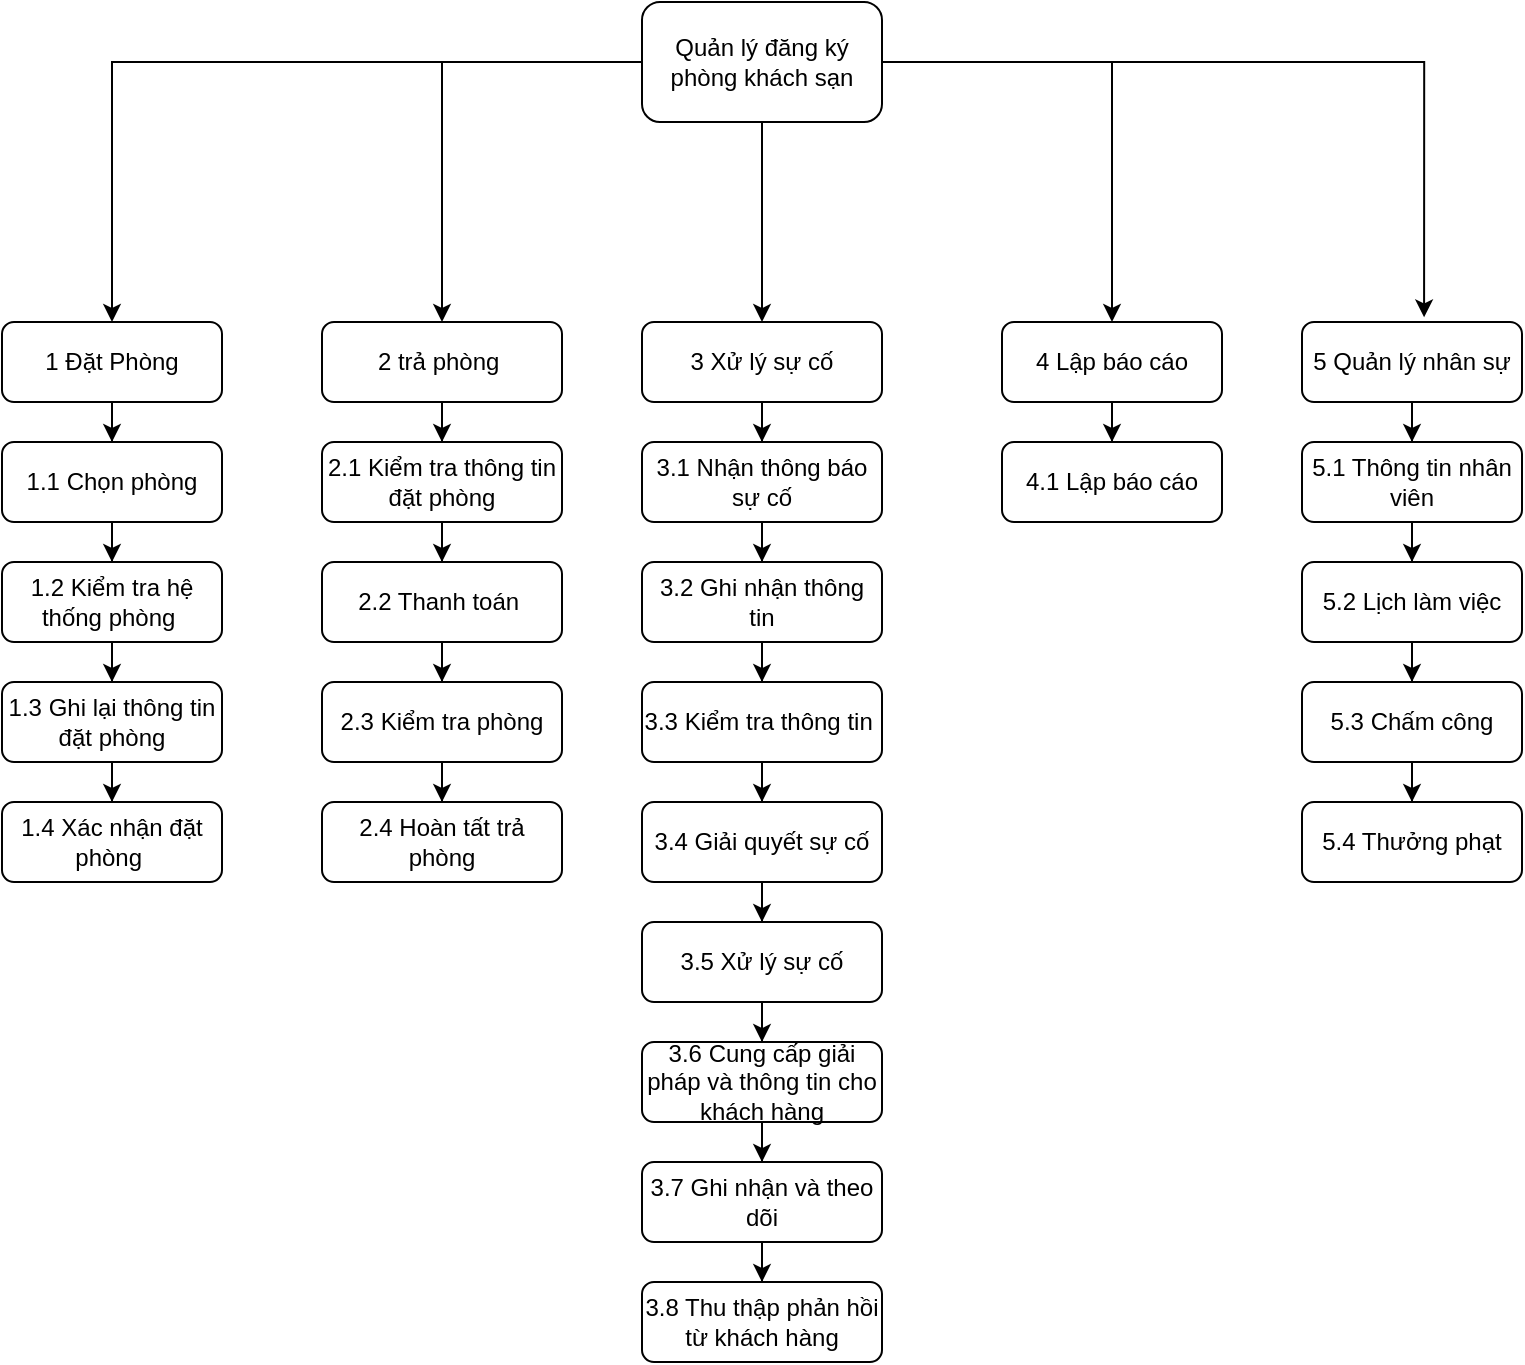 <mxfile version="24.2.1" type="github">
  <diagram name="Trang-1" id="_G73QUM4wvRHz5ibLGMa">
    <mxGraphModel dx="1075" dy="435" grid="1" gridSize="10" guides="1" tooltips="1" connect="1" arrows="1" fold="1" page="1" pageScale="1" pageWidth="827" pageHeight="1169" math="0" shadow="0">
      <root>
        <mxCell id="0" />
        <mxCell id="1" parent="0" />
        <mxCell id="JG8xwFMNGx1wRMcB4Enx-32" style="edgeStyle=orthogonalEdgeStyle;rounded=0;orthogonalLoop=1;jettySize=auto;html=1;entryX=0.5;entryY=0;entryDx=0;entryDy=0;" edge="1" parent="1" source="JG8xwFMNGx1wRMcB4Enx-1" target="JG8xwFMNGx1wRMcB4Enx-2">
          <mxGeometry relative="1" as="geometry" />
        </mxCell>
        <mxCell id="JG8xwFMNGx1wRMcB4Enx-44" style="edgeStyle=orthogonalEdgeStyle;rounded=0;orthogonalLoop=1;jettySize=auto;html=1;entryX=0.5;entryY=0;entryDx=0;entryDy=0;" edge="1" parent="1" source="JG8xwFMNGx1wRMcB4Enx-1" target="JG8xwFMNGx1wRMcB4Enx-8">
          <mxGeometry relative="1" as="geometry" />
        </mxCell>
        <mxCell id="JG8xwFMNGx1wRMcB4Enx-45" style="edgeStyle=orthogonalEdgeStyle;rounded=0;orthogonalLoop=1;jettySize=auto;html=1;entryX=0.5;entryY=0;entryDx=0;entryDy=0;" edge="1" parent="1" source="JG8xwFMNGx1wRMcB4Enx-1" target="JG8xwFMNGx1wRMcB4Enx-13">
          <mxGeometry relative="1" as="geometry" />
        </mxCell>
        <mxCell id="JG8xwFMNGx1wRMcB4Enx-46" style="edgeStyle=orthogonalEdgeStyle;rounded=0;orthogonalLoop=1;jettySize=auto;html=1;entryX=0.5;entryY=0;entryDx=0;entryDy=0;" edge="1" parent="1" source="JG8xwFMNGx1wRMcB4Enx-1" target="JG8xwFMNGx1wRMcB4Enx-23">
          <mxGeometry relative="1" as="geometry" />
        </mxCell>
        <mxCell id="JG8xwFMNGx1wRMcB4Enx-1" value="Quản lý đăng ký phòng khách sạn" style="rounded=1;whiteSpace=wrap;html=1;" vertex="1" parent="1">
          <mxGeometry x="330" width="120" height="60" as="geometry" />
        </mxCell>
        <mxCell id="JG8xwFMNGx1wRMcB4Enx-34" style="edgeStyle=orthogonalEdgeStyle;rounded=0;orthogonalLoop=1;jettySize=auto;html=1;" edge="1" parent="1" source="JG8xwFMNGx1wRMcB4Enx-2" target="JG8xwFMNGx1wRMcB4Enx-6">
          <mxGeometry relative="1" as="geometry" />
        </mxCell>
        <mxCell id="JG8xwFMNGx1wRMcB4Enx-2" value="1 Đặt Phòng" style="rounded=1;whiteSpace=wrap;html=1;" vertex="1" parent="1">
          <mxGeometry x="10" y="160" width="110" height="40" as="geometry" />
        </mxCell>
        <mxCell id="JG8xwFMNGx1wRMcB4Enx-39" style="edgeStyle=orthogonalEdgeStyle;rounded=0;orthogonalLoop=1;jettySize=auto;html=1;entryX=0.5;entryY=0;entryDx=0;entryDy=0;" edge="1" parent="1" source="JG8xwFMNGx1wRMcB4Enx-3" target="JG8xwFMNGx1wRMcB4Enx-7">
          <mxGeometry relative="1" as="geometry" />
        </mxCell>
        <mxCell id="JG8xwFMNGx1wRMcB4Enx-3" value="1.3 Ghi lại thông tin đặt phòng" style="rounded=1;whiteSpace=wrap;html=1;" vertex="1" parent="1">
          <mxGeometry x="10" y="340" width="110" height="40" as="geometry" />
        </mxCell>
        <mxCell id="JG8xwFMNGx1wRMcB4Enx-38" style="edgeStyle=orthogonalEdgeStyle;rounded=0;orthogonalLoop=1;jettySize=auto;html=1;entryX=0.5;entryY=0;entryDx=0;entryDy=0;" edge="1" parent="1" source="JG8xwFMNGx1wRMcB4Enx-4" target="JG8xwFMNGx1wRMcB4Enx-3">
          <mxGeometry relative="1" as="geometry" />
        </mxCell>
        <mxCell id="JG8xwFMNGx1wRMcB4Enx-4" value="1.2 Kiểm tra hệ thống phòng&amp;nbsp;" style="rounded=1;whiteSpace=wrap;html=1;" vertex="1" parent="1">
          <mxGeometry x="10" y="280" width="110" height="40" as="geometry" />
        </mxCell>
        <mxCell id="JG8xwFMNGx1wRMcB4Enx-36" style="edgeStyle=orthogonalEdgeStyle;rounded=0;orthogonalLoop=1;jettySize=auto;html=1;entryX=0.5;entryY=0;entryDx=0;entryDy=0;" edge="1" parent="1" source="JG8xwFMNGx1wRMcB4Enx-6" target="JG8xwFMNGx1wRMcB4Enx-4">
          <mxGeometry relative="1" as="geometry" />
        </mxCell>
        <mxCell id="JG8xwFMNGx1wRMcB4Enx-6" value="1.1 Chọn phòng" style="rounded=1;whiteSpace=wrap;html=1;" vertex="1" parent="1">
          <mxGeometry x="10" y="220" width="110" height="40" as="geometry" />
        </mxCell>
        <mxCell id="JG8xwFMNGx1wRMcB4Enx-7" value="1.4 Xác nhận đặt phòng&amp;nbsp;" style="rounded=1;whiteSpace=wrap;html=1;" vertex="1" parent="1">
          <mxGeometry x="10" y="400" width="110" height="40" as="geometry" />
        </mxCell>
        <mxCell id="JG8xwFMNGx1wRMcB4Enx-40" style="edgeStyle=orthogonalEdgeStyle;rounded=0;orthogonalLoop=1;jettySize=auto;html=1;entryX=0.5;entryY=0;entryDx=0;entryDy=0;" edge="1" parent="1" source="JG8xwFMNGx1wRMcB4Enx-8" target="JG8xwFMNGx1wRMcB4Enx-9">
          <mxGeometry relative="1" as="geometry" />
        </mxCell>
        <mxCell id="JG8xwFMNGx1wRMcB4Enx-8" value="2 trả phòng&amp;nbsp;" style="rounded=1;whiteSpace=wrap;html=1;" vertex="1" parent="1">
          <mxGeometry x="170" y="160" width="120" height="40" as="geometry" />
        </mxCell>
        <mxCell id="JG8xwFMNGx1wRMcB4Enx-41" style="edgeStyle=orthogonalEdgeStyle;rounded=0;orthogonalLoop=1;jettySize=auto;html=1;entryX=0.5;entryY=0;entryDx=0;entryDy=0;" edge="1" parent="1" source="JG8xwFMNGx1wRMcB4Enx-9" target="JG8xwFMNGx1wRMcB4Enx-10">
          <mxGeometry relative="1" as="geometry" />
        </mxCell>
        <mxCell id="JG8xwFMNGx1wRMcB4Enx-9" value="2.1 Kiểm tra thông tin đặt phòng" style="rounded=1;whiteSpace=wrap;html=1;" vertex="1" parent="1">
          <mxGeometry x="170" y="220" width="120" height="40" as="geometry" />
        </mxCell>
        <mxCell id="JG8xwFMNGx1wRMcB4Enx-43" style="edgeStyle=orthogonalEdgeStyle;rounded=0;orthogonalLoop=1;jettySize=auto;html=1;entryX=0.5;entryY=0;entryDx=0;entryDy=0;" edge="1" parent="1" source="JG8xwFMNGx1wRMcB4Enx-10" target="JG8xwFMNGx1wRMcB4Enx-11">
          <mxGeometry relative="1" as="geometry" />
        </mxCell>
        <mxCell id="JG8xwFMNGx1wRMcB4Enx-10" value="2.2 Thanh toán&amp;nbsp;" style="rounded=1;whiteSpace=wrap;html=1;" vertex="1" parent="1">
          <mxGeometry x="170" y="280" width="120" height="40" as="geometry" />
        </mxCell>
        <mxCell id="JG8xwFMNGx1wRMcB4Enx-42" style="edgeStyle=orthogonalEdgeStyle;rounded=0;orthogonalLoop=1;jettySize=auto;html=1;entryX=0.5;entryY=0;entryDx=0;entryDy=0;" edge="1" parent="1" source="JG8xwFMNGx1wRMcB4Enx-11" target="JG8xwFMNGx1wRMcB4Enx-12">
          <mxGeometry relative="1" as="geometry" />
        </mxCell>
        <mxCell id="JG8xwFMNGx1wRMcB4Enx-11" value="2.3 Kiểm tra phòng" style="rounded=1;whiteSpace=wrap;html=1;" vertex="1" parent="1">
          <mxGeometry x="170" y="340" width="120" height="40" as="geometry" />
        </mxCell>
        <mxCell id="JG8xwFMNGx1wRMcB4Enx-12" value="2.4 Hoàn tất trả phòng" style="rounded=1;whiteSpace=wrap;html=1;" vertex="1" parent="1">
          <mxGeometry x="170" y="400" width="120" height="40" as="geometry" />
        </mxCell>
        <mxCell id="JG8xwFMNGx1wRMcB4Enx-49" style="edgeStyle=orthogonalEdgeStyle;rounded=0;orthogonalLoop=1;jettySize=auto;html=1;" edge="1" parent="1" source="JG8xwFMNGx1wRMcB4Enx-13" target="JG8xwFMNGx1wRMcB4Enx-14">
          <mxGeometry relative="1" as="geometry" />
        </mxCell>
        <mxCell id="JG8xwFMNGx1wRMcB4Enx-13" value="3 Xử lý sự cố" style="rounded=1;whiteSpace=wrap;html=1;" vertex="1" parent="1">
          <mxGeometry x="330" y="160" width="120" height="40" as="geometry" />
        </mxCell>
        <mxCell id="JG8xwFMNGx1wRMcB4Enx-50" style="edgeStyle=orthogonalEdgeStyle;rounded=0;orthogonalLoop=1;jettySize=auto;html=1;entryX=0.5;entryY=0;entryDx=0;entryDy=0;" edge="1" parent="1" source="JG8xwFMNGx1wRMcB4Enx-14" target="JG8xwFMNGx1wRMcB4Enx-15">
          <mxGeometry relative="1" as="geometry" />
        </mxCell>
        <mxCell id="JG8xwFMNGx1wRMcB4Enx-14" value="3.1 Nhận thông báo sự cố" style="rounded=1;whiteSpace=wrap;html=1;" vertex="1" parent="1">
          <mxGeometry x="330" y="220" width="120" height="40" as="geometry" />
        </mxCell>
        <mxCell id="JG8xwFMNGx1wRMcB4Enx-51" style="edgeStyle=orthogonalEdgeStyle;rounded=0;orthogonalLoop=1;jettySize=auto;html=1;entryX=0.5;entryY=0;entryDx=0;entryDy=0;" edge="1" parent="1" source="JG8xwFMNGx1wRMcB4Enx-15" target="JG8xwFMNGx1wRMcB4Enx-16">
          <mxGeometry relative="1" as="geometry" />
        </mxCell>
        <mxCell id="JG8xwFMNGx1wRMcB4Enx-15" value="3.2 Ghi nhận thông tin" style="rounded=1;whiteSpace=wrap;html=1;" vertex="1" parent="1">
          <mxGeometry x="330" y="280" width="120" height="40" as="geometry" />
        </mxCell>
        <mxCell id="JG8xwFMNGx1wRMcB4Enx-52" style="edgeStyle=orthogonalEdgeStyle;rounded=0;orthogonalLoop=1;jettySize=auto;html=1;entryX=0.5;entryY=0;entryDx=0;entryDy=0;" edge="1" parent="1" source="JG8xwFMNGx1wRMcB4Enx-16" target="JG8xwFMNGx1wRMcB4Enx-18">
          <mxGeometry relative="1" as="geometry" />
        </mxCell>
        <mxCell id="JG8xwFMNGx1wRMcB4Enx-16" value="3.3 Kiểm tra thông tin&amp;nbsp;" style="rounded=1;whiteSpace=wrap;html=1;" vertex="1" parent="1">
          <mxGeometry x="330" y="340" width="120" height="40" as="geometry" />
        </mxCell>
        <mxCell id="JG8xwFMNGx1wRMcB4Enx-54" style="edgeStyle=orthogonalEdgeStyle;rounded=0;orthogonalLoop=1;jettySize=auto;html=1;entryX=0.5;entryY=0;entryDx=0;entryDy=0;" edge="1" parent="1" source="JG8xwFMNGx1wRMcB4Enx-18" target="JG8xwFMNGx1wRMcB4Enx-19">
          <mxGeometry relative="1" as="geometry" />
        </mxCell>
        <mxCell id="JG8xwFMNGx1wRMcB4Enx-18" value="3.4 Giải quyết sự cố" style="rounded=1;whiteSpace=wrap;html=1;" vertex="1" parent="1">
          <mxGeometry x="330" y="400" width="120" height="40" as="geometry" />
        </mxCell>
        <mxCell id="JG8xwFMNGx1wRMcB4Enx-55" style="edgeStyle=orthogonalEdgeStyle;rounded=0;orthogonalLoop=1;jettySize=auto;html=1;entryX=0.5;entryY=0;entryDx=0;entryDy=0;" edge="1" parent="1" source="JG8xwFMNGx1wRMcB4Enx-19" target="JG8xwFMNGx1wRMcB4Enx-20">
          <mxGeometry relative="1" as="geometry" />
        </mxCell>
        <mxCell id="JG8xwFMNGx1wRMcB4Enx-19" value="3.5 Xử lý sự cố" style="rounded=1;whiteSpace=wrap;html=1;" vertex="1" parent="1">
          <mxGeometry x="330" y="460" width="120" height="40" as="geometry" />
        </mxCell>
        <mxCell id="JG8xwFMNGx1wRMcB4Enx-56" style="edgeStyle=orthogonalEdgeStyle;rounded=0;orthogonalLoop=1;jettySize=auto;html=1;entryX=0.5;entryY=0;entryDx=0;entryDy=0;" edge="1" parent="1" source="JG8xwFMNGx1wRMcB4Enx-20" target="JG8xwFMNGx1wRMcB4Enx-21">
          <mxGeometry relative="1" as="geometry" />
        </mxCell>
        <mxCell id="JG8xwFMNGx1wRMcB4Enx-20" value="3.6 Cung cấp giải pháp và thông tin cho khách hàng" style="rounded=1;whiteSpace=wrap;html=1;" vertex="1" parent="1">
          <mxGeometry x="330" y="520" width="120" height="40" as="geometry" />
        </mxCell>
        <mxCell id="JG8xwFMNGx1wRMcB4Enx-57" style="edgeStyle=orthogonalEdgeStyle;rounded=0;orthogonalLoop=1;jettySize=auto;html=1;entryX=0.5;entryY=0;entryDx=0;entryDy=0;" edge="1" parent="1" source="JG8xwFMNGx1wRMcB4Enx-21" target="JG8xwFMNGx1wRMcB4Enx-22">
          <mxGeometry relative="1" as="geometry" />
        </mxCell>
        <mxCell id="JG8xwFMNGx1wRMcB4Enx-21" value="3.7 Ghi nhận và theo dõi" style="rounded=1;whiteSpace=wrap;html=1;" vertex="1" parent="1">
          <mxGeometry x="330" y="580" width="120" height="40" as="geometry" />
        </mxCell>
        <mxCell id="JG8xwFMNGx1wRMcB4Enx-22" value="3.8 Thu thập phản hồi từ khách hàng" style="rounded=1;whiteSpace=wrap;html=1;" vertex="1" parent="1">
          <mxGeometry x="330" y="640" width="120" height="40" as="geometry" />
        </mxCell>
        <mxCell id="JG8xwFMNGx1wRMcB4Enx-58" style="edgeStyle=orthogonalEdgeStyle;rounded=0;orthogonalLoop=1;jettySize=auto;html=1;entryX=0.5;entryY=0;entryDx=0;entryDy=0;" edge="1" parent="1" source="JG8xwFMNGx1wRMcB4Enx-23" target="JG8xwFMNGx1wRMcB4Enx-25">
          <mxGeometry relative="1" as="geometry" />
        </mxCell>
        <mxCell id="JG8xwFMNGx1wRMcB4Enx-23" value="4 Lập báo cáo" style="rounded=1;whiteSpace=wrap;html=1;" vertex="1" parent="1">
          <mxGeometry x="510" y="160" width="110" height="40" as="geometry" />
        </mxCell>
        <mxCell id="JG8xwFMNGx1wRMcB4Enx-25" value="4.1 Lập báo cáo" style="rounded=1;whiteSpace=wrap;html=1;" vertex="1" parent="1">
          <mxGeometry x="510" y="220" width="110" height="40" as="geometry" />
        </mxCell>
        <mxCell id="JG8xwFMNGx1wRMcB4Enx-59" style="edgeStyle=orthogonalEdgeStyle;rounded=0;orthogonalLoop=1;jettySize=auto;html=1;entryX=0.5;entryY=0;entryDx=0;entryDy=0;" edge="1" parent="1" source="JG8xwFMNGx1wRMcB4Enx-27" target="JG8xwFMNGx1wRMcB4Enx-28">
          <mxGeometry relative="1" as="geometry" />
        </mxCell>
        <mxCell id="JG8xwFMNGx1wRMcB4Enx-27" value="5 Quản lý nhân sự" style="rounded=1;whiteSpace=wrap;html=1;" vertex="1" parent="1">
          <mxGeometry x="660" y="160" width="110" height="40" as="geometry" />
        </mxCell>
        <mxCell id="JG8xwFMNGx1wRMcB4Enx-60" style="edgeStyle=orthogonalEdgeStyle;rounded=0;orthogonalLoop=1;jettySize=auto;html=1;entryX=0.5;entryY=0;entryDx=0;entryDy=0;" edge="1" parent="1" source="JG8xwFMNGx1wRMcB4Enx-28" target="JG8xwFMNGx1wRMcB4Enx-29">
          <mxGeometry relative="1" as="geometry" />
        </mxCell>
        <mxCell id="JG8xwFMNGx1wRMcB4Enx-28" value="5.1 Thông tin nhân viên" style="rounded=1;whiteSpace=wrap;html=1;" vertex="1" parent="1">
          <mxGeometry x="660" y="220" width="110" height="40" as="geometry" />
        </mxCell>
        <mxCell id="JG8xwFMNGx1wRMcB4Enx-61" style="edgeStyle=orthogonalEdgeStyle;rounded=0;orthogonalLoop=1;jettySize=auto;html=1;" edge="1" parent="1" source="JG8xwFMNGx1wRMcB4Enx-29" target="JG8xwFMNGx1wRMcB4Enx-30">
          <mxGeometry relative="1" as="geometry" />
        </mxCell>
        <mxCell id="JG8xwFMNGx1wRMcB4Enx-29" value="5.2 Lịch làm việc" style="rounded=1;whiteSpace=wrap;html=1;" vertex="1" parent="1">
          <mxGeometry x="660" y="280" width="110" height="40" as="geometry" />
        </mxCell>
        <mxCell id="JG8xwFMNGx1wRMcB4Enx-62" style="edgeStyle=orthogonalEdgeStyle;rounded=0;orthogonalLoop=1;jettySize=auto;html=1;entryX=0.5;entryY=0;entryDx=0;entryDy=0;" edge="1" parent="1" source="JG8xwFMNGx1wRMcB4Enx-30" target="JG8xwFMNGx1wRMcB4Enx-31">
          <mxGeometry relative="1" as="geometry" />
        </mxCell>
        <mxCell id="JG8xwFMNGx1wRMcB4Enx-30" value="5.3 Chấm công" style="rounded=1;whiteSpace=wrap;html=1;" vertex="1" parent="1">
          <mxGeometry x="660" y="340" width="110" height="40" as="geometry" />
        </mxCell>
        <mxCell id="JG8xwFMNGx1wRMcB4Enx-31" value="5.4 Thưởng phạt" style="rounded=1;whiteSpace=wrap;html=1;" vertex="1" parent="1">
          <mxGeometry x="660" y="400" width="110" height="40" as="geometry" />
        </mxCell>
        <mxCell id="JG8xwFMNGx1wRMcB4Enx-47" style="edgeStyle=orthogonalEdgeStyle;rounded=0;orthogonalLoop=1;jettySize=auto;html=1;entryX=0.555;entryY=-0.058;entryDx=0;entryDy=0;entryPerimeter=0;" edge="1" parent="1" source="JG8xwFMNGx1wRMcB4Enx-1" target="JG8xwFMNGx1wRMcB4Enx-27">
          <mxGeometry relative="1" as="geometry" />
        </mxCell>
      </root>
    </mxGraphModel>
  </diagram>
</mxfile>
